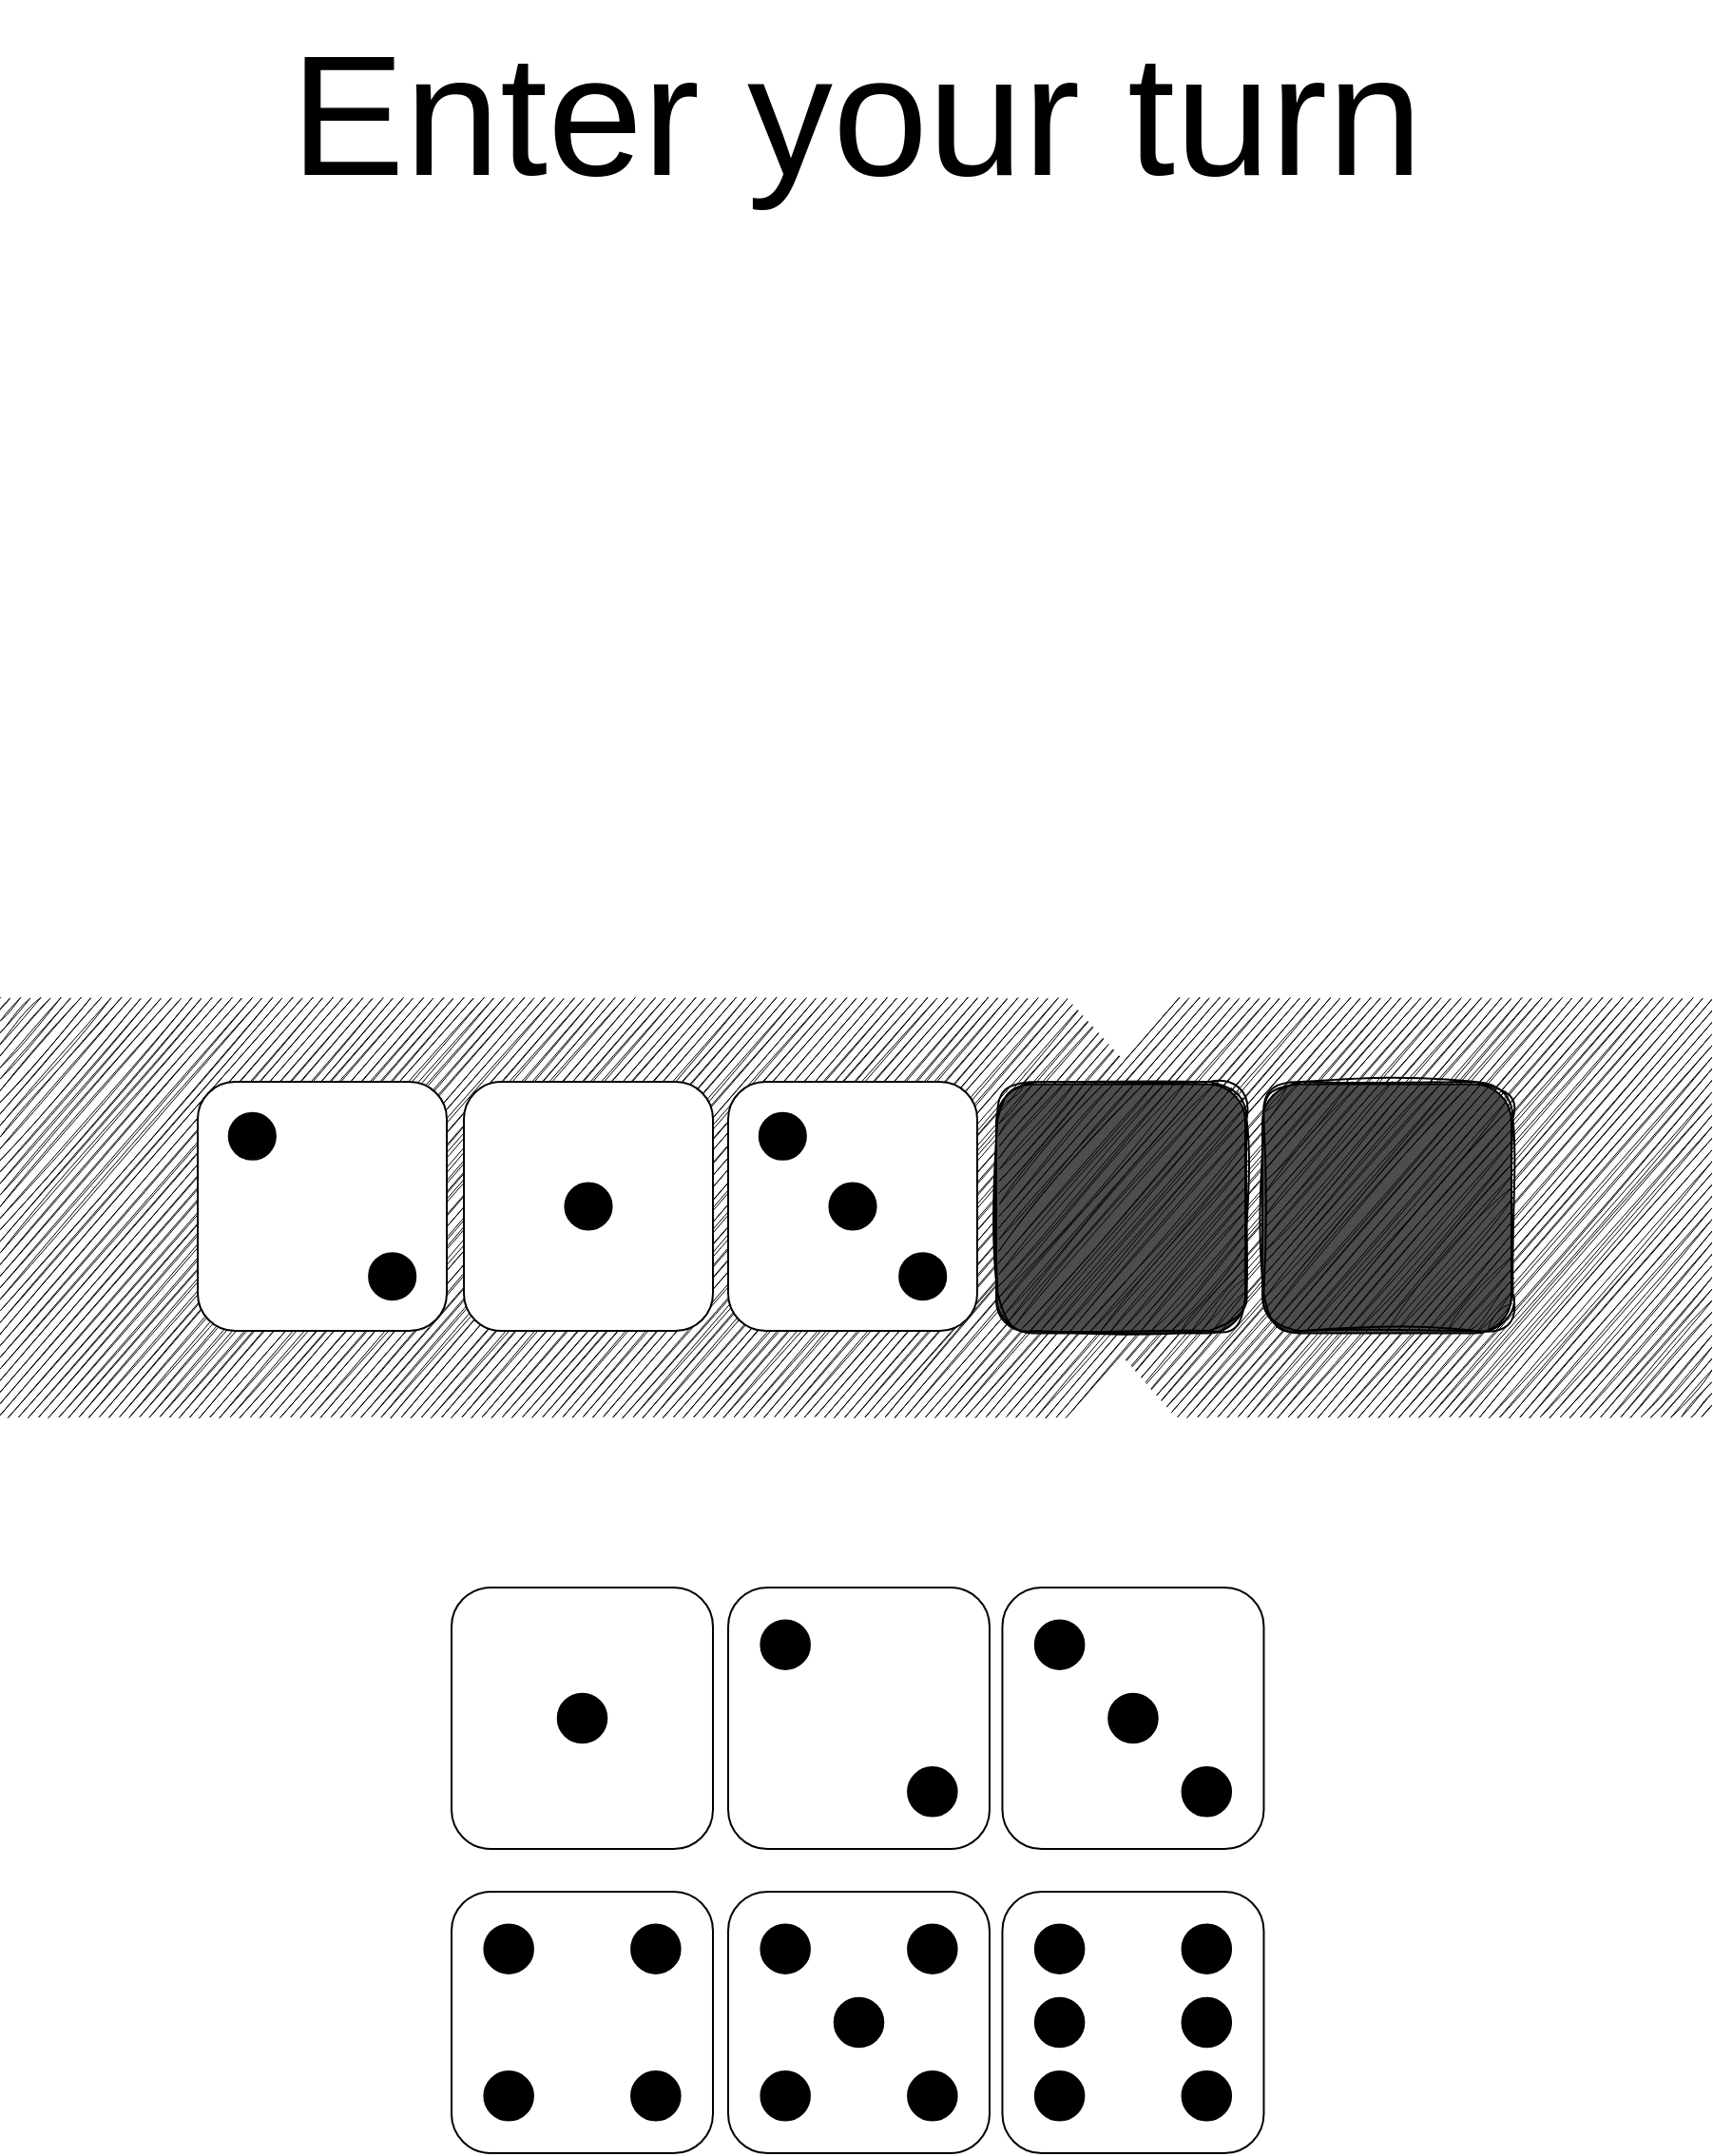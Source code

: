<mxfile version="20.8.5" type="device"><diagram id="Rl6Ch6sOPOaD-J63bZi5" name="Page-1"><mxGraphModel dx="7040" dy="4985" grid="1" gridSize="10" guides="1" tooltips="1" connect="1" arrows="1" fold="1" page="1" pageScale="1" pageWidth="900" pageHeight="1600" math="0" shadow="0"><root><mxCell id="0"/><mxCell id="1" parent="0"/><mxCell id="8XJ734TsDl1X06uiePoY-334" value="&lt;font style=&quot;font-size: 90px;&quot;&gt;Enter your turn&lt;/font&gt;" style="text;html=1;align=center;verticalAlign=middle;resizable=0;points=[];autosize=1;strokeColor=none;fillColor=none;" vertex="1" parent="1"><mxGeometry x="140.33" y="-1425" width="620" height="120" as="geometry"/></mxCell><mxCell id="8XJ734TsDl1X06uiePoY-1079" value="" style="group" vertex="1" connectable="0" parent="1"><mxGeometry y="-912.07" width="900" height="559.57" as="geometry"/></mxCell><mxCell id="8XJ734TsDl1X06uiePoY-980" value="" style="rounded=0;whiteSpace=wrap;html=1;sketch=1;fontSize=60;fillColor=#000000;strokeColor=none;" vertex="1" parent="8XJ734TsDl1X06uiePoY-1079"><mxGeometry y="12.07" width="900" height="220" as="geometry"/></mxCell><mxCell id="8XJ734TsDl1X06uiePoY-984" value="" style="group" vertex="1" connectable="0" parent="8XJ734TsDl1X06uiePoY-1079"><mxGeometry x="550.001" width="80.758" height="245.835" as="geometry"/></mxCell><mxCell id="8XJ734TsDl1X06uiePoY-981" value="" style="triangle;whiteSpace=wrap;html=1;fontSize=60;fillColor=#FFFFFF;rotation=90;strokeColor=none;" vertex="1" parent="8XJ734TsDl1X06uiePoY-984"><mxGeometry x="18.309" y="-17.93" width="44.14" height="80" as="geometry"/></mxCell><mxCell id="8XJ734TsDl1X06uiePoY-982" value="" style="triangle;whiteSpace=wrap;html=1;fontSize=60;fillColor=#FFFFFF;rotation=-89;strokeColor=none;" vertex="1" parent="8XJ734TsDl1X06uiePoY-984"><mxGeometry x="18.309" y="183.07" width="44.14" height="80" as="geometry"/></mxCell><mxCell id="8XJ734TsDl1X06uiePoY-1071" value="" style="group" vertex="1" connectable="0" parent="8XJ734TsDl1X06uiePoY-1079"><mxGeometry x="237.5" y="322.07" width="137.5" height="137.5" as="geometry"/></mxCell><mxCell id="8XJ734TsDl1X06uiePoY-1043" value="" style="rounded=1;whiteSpace=wrap;html=1;container=0;" vertex="1" parent="8XJ734TsDl1X06uiePoY-1071"><mxGeometry width="137.5" height="137.5" as="geometry"/></mxCell><mxCell id="8XJ734TsDl1X06uiePoY-1044" value="" style="ellipse;whiteSpace=wrap;html=1;fillColor=#000000;container=0;" vertex="1" parent="8XJ734TsDl1X06uiePoY-1071"><mxGeometry x="55.859" y="55.859" width="25.781" height="25.781" as="geometry"/></mxCell><mxCell id="8XJ734TsDl1X06uiePoY-1072" value="" style="group" vertex="1" connectable="0" parent="8XJ734TsDl1X06uiePoY-1079"><mxGeometry x="527.23" y="322.07" width="137.5" height="137.5" as="geometry"/></mxCell><mxCell id="8XJ734TsDl1X06uiePoY-1049" value="" style="rounded=1;whiteSpace=wrap;html=1;container=0;" vertex="1" parent="8XJ734TsDl1X06uiePoY-1072"><mxGeometry width="137.5" height="137.5" as="geometry"/></mxCell><mxCell id="8XJ734TsDl1X06uiePoY-1050" value="" style="ellipse;whiteSpace=wrap;html=1;fillColor=#000000;container=0;" vertex="1" parent="8XJ734TsDl1X06uiePoY-1072"><mxGeometry x="17.188" y="17.188" width="25.781" height="25.781" as="geometry"/></mxCell><mxCell id="8XJ734TsDl1X06uiePoY-1051" value="" style="ellipse;whiteSpace=wrap;html=1;fillColor=#000000;container=0;" vertex="1" parent="8XJ734TsDl1X06uiePoY-1072"><mxGeometry x="94.531" y="94.531" width="25.781" height="25.781" as="geometry"/></mxCell><mxCell id="8XJ734TsDl1X06uiePoY-1052" value="" style="ellipse;whiteSpace=wrap;html=1;fillColor=#000000;container=0;" vertex="1" parent="8XJ734TsDl1X06uiePoY-1072"><mxGeometry x="55.859" y="55.859" width="25.781" height="25.781" as="geometry"/></mxCell><mxCell id="8XJ734TsDl1X06uiePoY-1073" value="" style="group" vertex="1" connectable="0" parent="8XJ734TsDl1X06uiePoY-1079"><mxGeometry x="383" y="322.07" width="137.5" height="137.5" as="geometry"/></mxCell><mxCell id="8XJ734TsDl1X06uiePoY-1045" value="" style="rounded=1;whiteSpace=wrap;html=1;container=0;" vertex="1" parent="8XJ734TsDl1X06uiePoY-1073"><mxGeometry width="137.5" height="137.5" as="geometry"/></mxCell><mxCell id="8XJ734TsDl1X06uiePoY-1046" value="" style="ellipse;whiteSpace=wrap;html=1;fillColor=#000000;container=0;" vertex="1" parent="8XJ734TsDl1X06uiePoY-1073"><mxGeometry x="17.188" y="17.188" width="25.781" height="25.781" as="geometry"/></mxCell><mxCell id="8XJ734TsDl1X06uiePoY-1047" value="" style="ellipse;whiteSpace=wrap;html=1;fillColor=#000000;container=0;" vertex="1" parent="8XJ734TsDl1X06uiePoY-1073"><mxGeometry x="94.531" y="94.531" width="25.781" height="25.781" as="geometry"/></mxCell><mxCell id="8XJ734TsDl1X06uiePoY-1048" value="" style="group;container=0;" vertex="1" connectable="0" parent="8XJ734TsDl1X06uiePoY-1073"><mxGeometry x="17.188" y="17.188" width="103.125" height="103.125" as="geometry"/></mxCell><mxCell id="8XJ734TsDl1X06uiePoY-1075" value="" style="group" vertex="1" connectable="0" parent="8XJ734TsDl1X06uiePoY-1079"><mxGeometry x="237.5" y="482.07" width="137.5" height="137.5" as="geometry"/></mxCell><mxCell id="8XJ734TsDl1X06uiePoY-1053" value="" style="rounded=1;whiteSpace=wrap;html=1;container=0;" vertex="1" parent="8XJ734TsDl1X06uiePoY-1075"><mxGeometry width="137.5" height="137.5" as="geometry"/></mxCell><mxCell id="8XJ734TsDl1X06uiePoY-1054" value="" style="ellipse;whiteSpace=wrap;html=1;fillColor=#000000;container=0;" vertex="1" parent="8XJ734TsDl1X06uiePoY-1075"><mxGeometry x="17.188" y="17.188" width="25.781" height="25.781" as="geometry"/></mxCell><mxCell id="8XJ734TsDl1X06uiePoY-1055" value="" style="ellipse;whiteSpace=wrap;html=1;fillColor=#000000;container=0;" vertex="1" parent="8XJ734TsDl1X06uiePoY-1075"><mxGeometry x="94.531" y="94.531" width="25.781" height="25.781" as="geometry"/></mxCell><mxCell id="8XJ734TsDl1X06uiePoY-1056" value="" style="ellipse;whiteSpace=wrap;html=1;fillColor=#000000;container=0;" vertex="1" parent="8XJ734TsDl1X06uiePoY-1075"><mxGeometry x="94.531" y="17.188" width="25.781" height="25.781" as="geometry"/></mxCell><mxCell id="8XJ734TsDl1X06uiePoY-1057" value="" style="ellipse;whiteSpace=wrap;html=1;fillColor=#000000;container=0;" vertex="1" parent="8XJ734TsDl1X06uiePoY-1075"><mxGeometry x="17.188" y="94.531" width="25.781" height="25.781" as="geometry"/></mxCell><mxCell id="8XJ734TsDl1X06uiePoY-1077" value="" style="group" vertex="1" connectable="0" parent="8XJ734TsDl1X06uiePoY-1079"><mxGeometry x="383" y="482.07" width="137.5" height="137.5" as="geometry"/></mxCell><mxCell id="8XJ734TsDl1X06uiePoY-1058" value="" style="rounded=1;whiteSpace=wrap;html=1;container=0;" vertex="1" parent="8XJ734TsDl1X06uiePoY-1077"><mxGeometry width="137.5" height="137.5" as="geometry"/></mxCell><mxCell id="8XJ734TsDl1X06uiePoY-1059" value="" style="ellipse;whiteSpace=wrap;html=1;fillColor=#000000;container=0;" vertex="1" parent="8XJ734TsDl1X06uiePoY-1077"><mxGeometry x="17.188" y="17.188" width="25.781" height="25.781" as="geometry"/></mxCell><mxCell id="8XJ734TsDl1X06uiePoY-1060" value="" style="ellipse;whiteSpace=wrap;html=1;fillColor=#000000;container=0;" vertex="1" parent="8XJ734TsDl1X06uiePoY-1077"><mxGeometry x="94.531" y="94.531" width="25.781" height="25.781" as="geometry"/></mxCell><mxCell id="8XJ734TsDl1X06uiePoY-1061" value="" style="ellipse;whiteSpace=wrap;html=1;fillColor=#000000;container=0;" vertex="1" parent="8XJ734TsDl1X06uiePoY-1077"><mxGeometry x="94.531" y="17.188" width="25.781" height="25.781" as="geometry"/></mxCell><mxCell id="8XJ734TsDl1X06uiePoY-1062" value="" style="ellipse;whiteSpace=wrap;html=1;fillColor=#000000;container=0;" vertex="1" parent="8XJ734TsDl1X06uiePoY-1077"><mxGeometry x="17.188" y="94.531" width="25.781" height="25.781" as="geometry"/></mxCell><mxCell id="8XJ734TsDl1X06uiePoY-1070" value="" style="ellipse;whiteSpace=wrap;html=1;fillColor=#000000;container=0;" vertex="1" parent="8XJ734TsDl1X06uiePoY-1077"><mxGeometry x="55.866" y="55.866" width="25.781" height="25.781" as="geometry"/></mxCell><mxCell id="8XJ734TsDl1X06uiePoY-440" value="" style="rounded=1;whiteSpace=wrap;html=1;container=0;" vertex="1" parent="8XJ734TsDl1X06uiePoY-1079"><mxGeometry x="104" y="56.07" width="131" height="131" as="geometry"/></mxCell><mxCell id="8XJ734TsDl1X06uiePoY-441" value="" style="ellipse;whiteSpace=wrap;html=1;fillColor=#000000;container=0;" vertex="1" parent="8XJ734TsDl1X06uiePoY-1079"><mxGeometry x="120.375" y="72.445" width="24.562" height="24.562" as="geometry"/></mxCell><mxCell id="8XJ734TsDl1X06uiePoY-442" value="" style="ellipse;whiteSpace=wrap;html=1;fillColor=#000000;container=0;" vertex="1" parent="8XJ734TsDl1X06uiePoY-1079"><mxGeometry x="194.062" y="146.133" width="24.562" height="24.562" as="geometry"/></mxCell><mxCell id="8XJ734TsDl1X06uiePoY-351" value="" style="rounded=1;whiteSpace=wrap;html=1;container=0;" vertex="1" parent="8XJ734TsDl1X06uiePoY-1079"><mxGeometry x="244" y="56.07" width="131" height="131" as="geometry"/></mxCell><mxCell id="8XJ734TsDl1X06uiePoY-358" value="" style="ellipse;whiteSpace=wrap;html=1;fillColor=#000000;" vertex="1" parent="8XJ734TsDl1X06uiePoY-1079"><mxGeometry x="297.219" y="109.289" width="24.562" height="24.562" as="geometry"/></mxCell><mxCell id="8XJ734TsDl1X06uiePoY-435" value="" style="rounded=1;whiteSpace=wrap;html=1;container=0;" vertex="1" parent="8XJ734TsDl1X06uiePoY-1079"><mxGeometry x="383" y="56.07" width="131" height="131" as="geometry"/></mxCell><mxCell id="8XJ734TsDl1X06uiePoY-436" value="" style="ellipse;whiteSpace=wrap;html=1;fillColor=#000000;container=0;" vertex="1" parent="8XJ734TsDl1X06uiePoY-1079"><mxGeometry x="399.375" y="72.445" width="24.562" height="24.562" as="geometry"/></mxCell><mxCell id="8XJ734TsDl1X06uiePoY-437" value="" style="ellipse;whiteSpace=wrap;html=1;fillColor=#000000;container=0;" vertex="1" parent="8XJ734TsDl1X06uiePoY-1079"><mxGeometry x="473.062" y="146.133" width="24.562" height="24.562" as="geometry"/></mxCell><mxCell id="8XJ734TsDl1X06uiePoY-438" value="" style="ellipse;whiteSpace=wrap;html=1;fillColor=#000000;" vertex="1" parent="8XJ734TsDl1X06uiePoY-1079"><mxGeometry x="436.219" y="109.289" width="24.562" height="24.562" as="geometry"/></mxCell><mxCell id="8XJ734TsDl1X06uiePoY-410" value="" style="rounded=1;whiteSpace=wrap;html=1;container=0;fillColor=#4D4D4D;" vertex="1" parent="8XJ734TsDl1X06uiePoY-1079"><mxGeometry x="524.0" y="57.29" width="131" height="131" as="geometry"/></mxCell><mxCell id="8XJ734TsDl1X06uiePoY-413" value="" style="rounded=1;whiteSpace=wrap;html=1;container=0;fillColor=#000000;sketch=1;curveFitting=1;jiggle=2;" vertex="1" parent="8XJ734TsDl1X06uiePoY-1079"><mxGeometry x="524.73" y="56.07" width="131" height="131" as="geometry"/></mxCell><mxCell id="8XJ734TsDl1X06uiePoY-445" value="" style="rounded=1;whiteSpace=wrap;html=1;container=0;fillColor=#4D4D4D;" vertex="1" parent="8XJ734TsDl1X06uiePoY-1079"><mxGeometry x="664.0" y="57.29" width="131" height="131" as="geometry"/></mxCell><mxCell id="8XJ734TsDl1X06uiePoY-446" value="" style="rounded=1;whiteSpace=wrap;html=1;container=0;fillColor=#000000;sketch=1;curveFitting=1;jiggle=2;" vertex="1" parent="8XJ734TsDl1X06uiePoY-1079"><mxGeometry x="664.73" y="56.07" width="131" height="131" as="geometry"/></mxCell><mxCell id="8XJ734TsDl1X06uiePoY-1078" value="" style="group" vertex="1" connectable="0" parent="8XJ734TsDl1X06uiePoY-1079"><mxGeometry x="527.23" y="482.07" width="137.5" height="137.5" as="geometry"/></mxCell><mxCell id="8XJ734TsDl1X06uiePoY-1063" value="" style="rounded=1;whiteSpace=wrap;html=1;container=0;" vertex="1" parent="8XJ734TsDl1X06uiePoY-1078"><mxGeometry width="137.5" height="137.5" as="geometry"/></mxCell><mxCell id="8XJ734TsDl1X06uiePoY-1064" value="" style="ellipse;whiteSpace=wrap;html=1;fillColor=#000000;container=0;" vertex="1" parent="8XJ734TsDl1X06uiePoY-1078"><mxGeometry x="17.188" y="17.188" width="25.781" height="25.781" as="geometry"/></mxCell><mxCell id="8XJ734TsDl1X06uiePoY-1065" value="" style="ellipse;whiteSpace=wrap;html=1;fillColor=#000000;container=0;" vertex="1" parent="8XJ734TsDl1X06uiePoY-1078"><mxGeometry x="94.531" y="94.531" width="25.781" height="25.781" as="geometry"/></mxCell><mxCell id="8XJ734TsDl1X06uiePoY-1066" value="" style="ellipse;whiteSpace=wrap;html=1;fillColor=#000000;container=0;" vertex="1" parent="8XJ734TsDl1X06uiePoY-1078"><mxGeometry x="94.531" y="17.188" width="25.781" height="25.781" as="geometry"/></mxCell><mxCell id="8XJ734TsDl1X06uiePoY-1067" value="" style="ellipse;whiteSpace=wrap;html=1;fillColor=#000000;container=0;" vertex="1" parent="8XJ734TsDl1X06uiePoY-1078"><mxGeometry x="17.188" y="94.531" width="25.781" height="25.781" as="geometry"/></mxCell><mxCell id="8XJ734TsDl1X06uiePoY-1068" value="" style="ellipse;whiteSpace=wrap;html=1;fillColor=#000000;container=0;" vertex="1" parent="8XJ734TsDl1X06uiePoY-1078"><mxGeometry x="17.188" y="55.866" width="25.781" height="25.781" as="geometry"/></mxCell><mxCell id="8XJ734TsDl1X06uiePoY-1069" value="" style="ellipse;whiteSpace=wrap;html=1;fillColor=#000000;container=0;" vertex="1" parent="8XJ734TsDl1X06uiePoY-1078"><mxGeometry x="94.531" y="55.866" width="25.781" height="25.781" as="geometry"/></mxCell></root></mxGraphModel></diagram></mxfile>